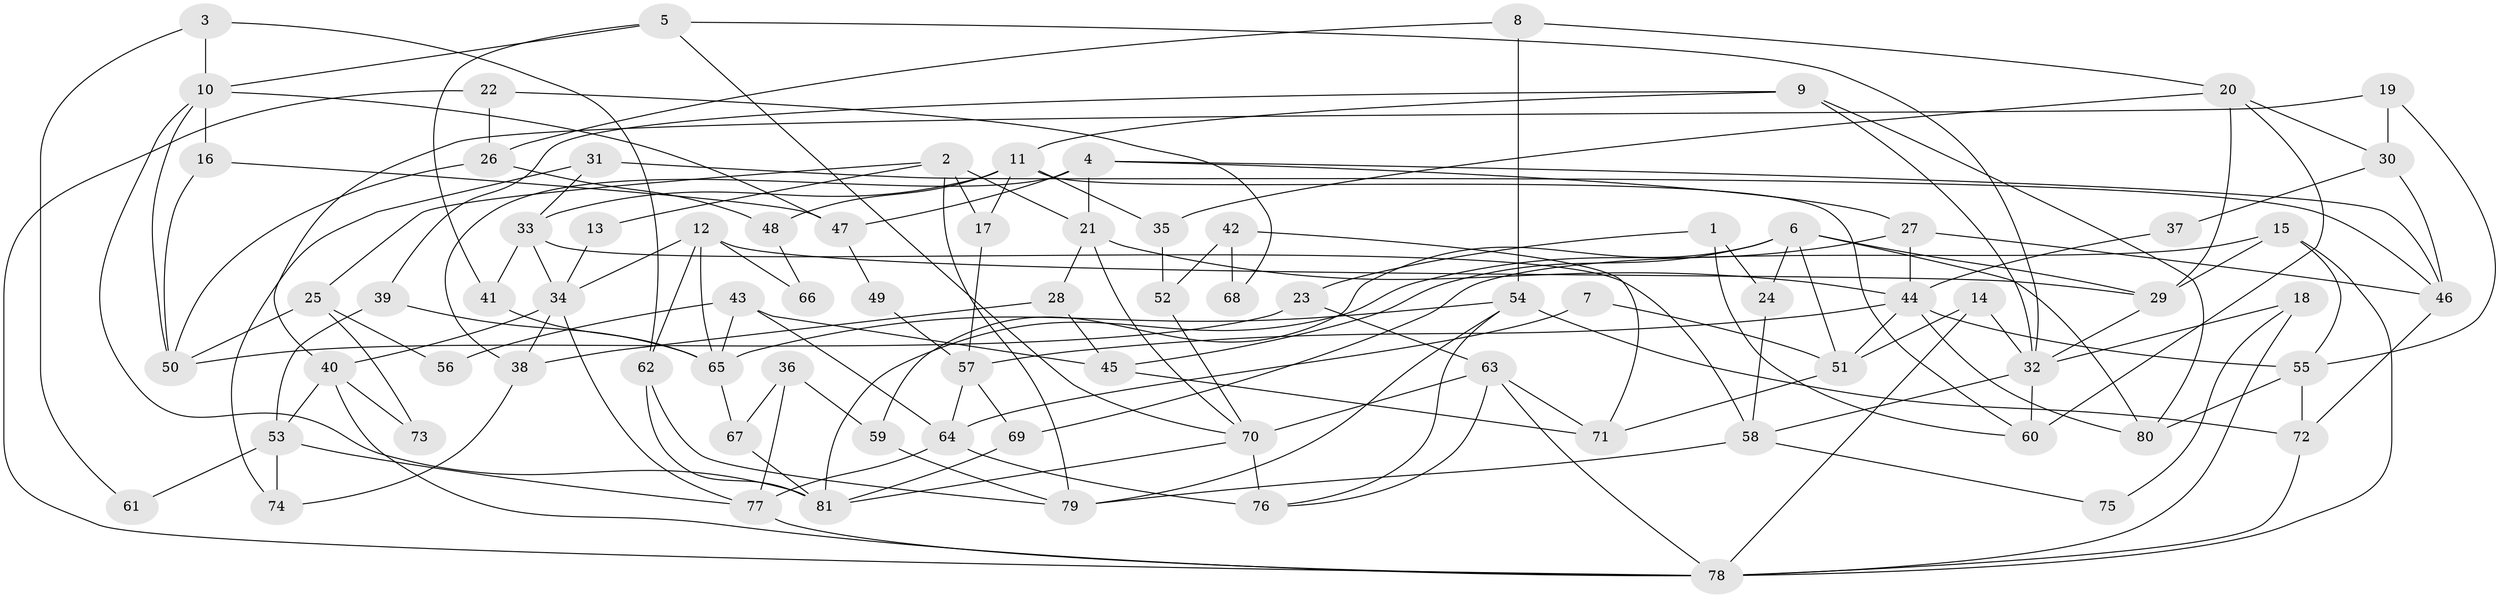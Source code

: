 // Generated by graph-tools (version 1.1) at 2025/50/03/09/25 03:50:08]
// undirected, 81 vertices, 162 edges
graph export_dot {
graph [start="1"]
  node [color=gray90,style=filled];
  1;
  2;
  3;
  4;
  5;
  6;
  7;
  8;
  9;
  10;
  11;
  12;
  13;
  14;
  15;
  16;
  17;
  18;
  19;
  20;
  21;
  22;
  23;
  24;
  25;
  26;
  27;
  28;
  29;
  30;
  31;
  32;
  33;
  34;
  35;
  36;
  37;
  38;
  39;
  40;
  41;
  42;
  43;
  44;
  45;
  46;
  47;
  48;
  49;
  50;
  51;
  52;
  53;
  54;
  55;
  56;
  57;
  58;
  59;
  60;
  61;
  62;
  63;
  64;
  65;
  66;
  67;
  68;
  69;
  70;
  71;
  72;
  73;
  74;
  75;
  76;
  77;
  78;
  79;
  80;
  81;
  1 -- 24;
  1 -- 60;
  1 -- 23;
  2 -- 21;
  2 -- 17;
  2 -- 13;
  2 -- 25;
  2 -- 79;
  3 -- 10;
  3 -- 62;
  3 -- 61;
  4 -- 46;
  4 -- 38;
  4 -- 21;
  4 -- 27;
  4 -- 47;
  5 -- 70;
  5 -- 41;
  5 -- 10;
  5 -- 32;
  6 -- 80;
  6 -- 51;
  6 -- 24;
  6 -- 29;
  6 -- 45;
  6 -- 59;
  7 -- 64;
  7 -- 51;
  8 -- 54;
  8 -- 20;
  8 -- 26;
  9 -- 32;
  9 -- 80;
  9 -- 11;
  9 -- 39;
  10 -- 47;
  10 -- 16;
  10 -- 50;
  10 -- 81;
  11 -- 33;
  11 -- 17;
  11 -- 35;
  11 -- 48;
  11 -- 60;
  12 -- 29;
  12 -- 65;
  12 -- 34;
  12 -- 62;
  12 -- 66;
  13 -- 34;
  14 -- 78;
  14 -- 32;
  14 -- 51;
  15 -- 78;
  15 -- 55;
  15 -- 29;
  15 -- 69;
  16 -- 50;
  16 -- 47;
  17 -- 57;
  18 -- 78;
  18 -- 32;
  18 -- 75;
  19 -- 55;
  19 -- 40;
  19 -- 30;
  20 -- 29;
  20 -- 60;
  20 -- 30;
  20 -- 35;
  21 -- 70;
  21 -- 28;
  21 -- 44;
  22 -- 26;
  22 -- 78;
  22 -- 68;
  23 -- 63;
  23 -- 50;
  24 -- 58;
  25 -- 50;
  25 -- 56;
  25 -- 73;
  26 -- 50;
  26 -- 48;
  27 -- 81;
  27 -- 44;
  27 -- 46;
  28 -- 45;
  28 -- 38;
  29 -- 32;
  30 -- 37;
  30 -- 46;
  31 -- 46;
  31 -- 33;
  31 -- 74;
  32 -- 58;
  32 -- 60;
  33 -- 34;
  33 -- 58;
  33 -- 41;
  34 -- 38;
  34 -- 40;
  34 -- 77;
  35 -- 52;
  36 -- 77;
  36 -- 59;
  36 -- 67;
  37 -- 44;
  38 -- 74;
  39 -- 65;
  39 -- 53;
  40 -- 53;
  40 -- 73;
  40 -- 78;
  41 -- 65;
  42 -- 71;
  42 -- 52;
  42 -- 68;
  43 -- 64;
  43 -- 45;
  43 -- 56;
  43 -- 65;
  44 -- 51;
  44 -- 55;
  44 -- 57;
  44 -- 80;
  45 -- 71;
  46 -- 72;
  47 -- 49;
  48 -- 66;
  49 -- 57;
  51 -- 71;
  52 -- 70;
  53 -- 77;
  53 -- 61;
  53 -- 74;
  54 -- 79;
  54 -- 72;
  54 -- 65;
  54 -- 76;
  55 -- 72;
  55 -- 80;
  57 -- 69;
  57 -- 64;
  58 -- 79;
  58 -- 75;
  59 -- 79;
  62 -- 81;
  62 -- 79;
  63 -- 78;
  63 -- 70;
  63 -- 71;
  63 -- 76;
  64 -- 76;
  64 -- 77;
  65 -- 67;
  67 -- 81;
  69 -- 81;
  70 -- 76;
  70 -- 81;
  72 -- 78;
  77 -- 78;
}
